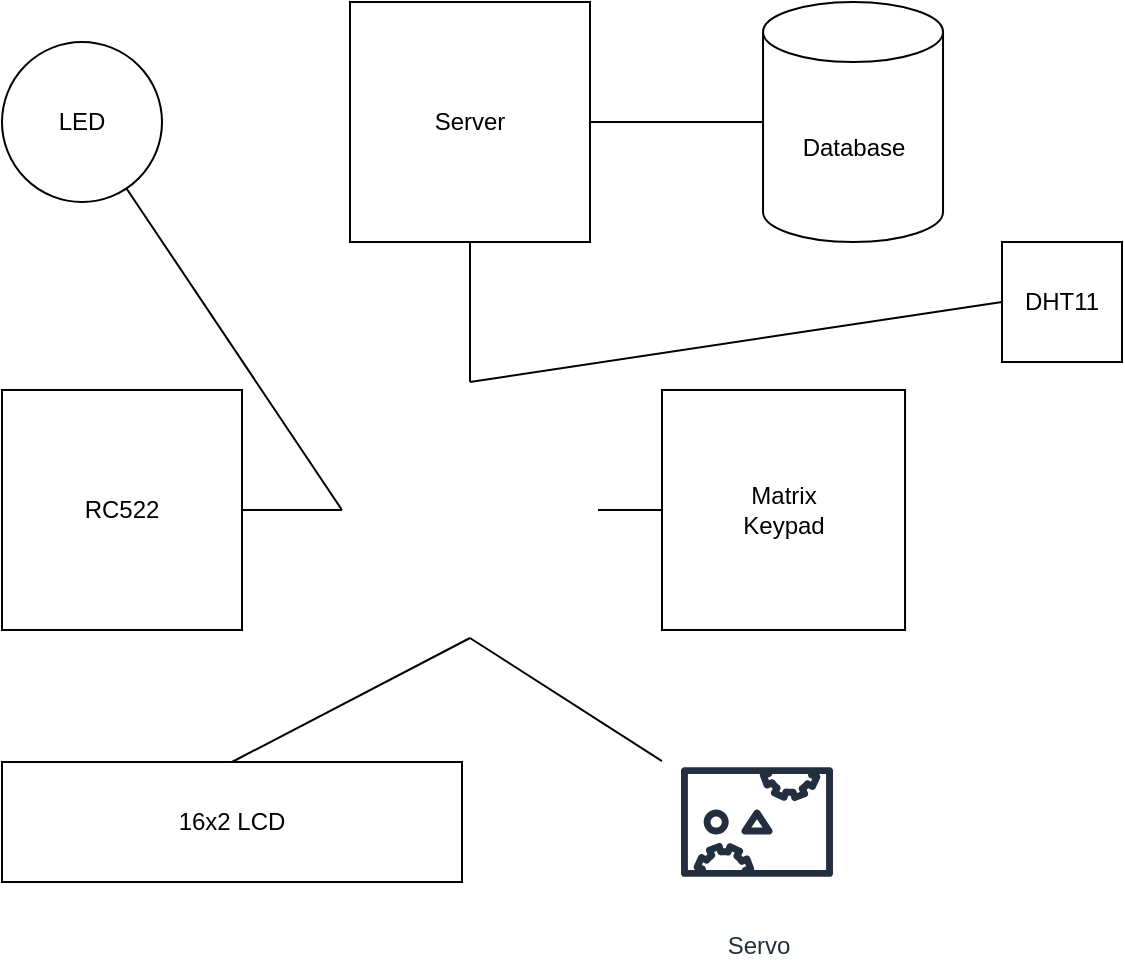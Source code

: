 <mxfile version="13.6.5">
    <diagram id="WzxqpJiS2n1zIwheQ644" name="Page-1">
        <mxGraphModel dx="1013" dy="412" grid="1" gridSize="10" guides="1" tooltips="1" connect="1" arrows="1" fold="1" page="1" pageScale="1" pageWidth="827" pageHeight="1169" math="0" shadow="0">
            <root>
                <mxCell id="0"/>
                <mxCell id="1" parent="0"/>
                <mxCell id="cs8YG74qEEKLoWsIEUot-1" value="Database" style="shape=cylinder3;whiteSpace=wrap;html=1;boundedLbl=1;backgroundOutline=1;size=15;" parent="1" vertex="1">
                    <mxGeometry x="530.52" y="10" width="90" height="120" as="geometry"/>
                </mxCell>
                <mxCell id="cs8YG74qEEKLoWsIEUot-2" value="" style="shape=image;html=1;verticalAlign=top;verticalLabelPosition=bottom;labelBackgroundColor=#ffffff;imageAspect=0;aspect=fixed;image=https://cdn4.iconfinder.com/data/icons/social-life/512/raspberry-pi-128.png" parent="1" vertex="1">
                    <mxGeometry x="320" y="200" width="128" height="128" as="geometry"/>
                </mxCell>
                <mxCell id="cs8YG74qEEKLoWsIEUot-3" value="RC522" style="rounded=0;whiteSpace=wrap;html=1;" parent="1" vertex="1">
                    <mxGeometry x="150" y="204" width="120" height="120" as="geometry"/>
                </mxCell>
                <mxCell id="cs8YG74qEEKLoWsIEUot-6" value="16x2 LCD" style="rounded=0;whiteSpace=wrap;html=1;" parent="1" vertex="1">
                    <mxGeometry x="150" y="390" width="230" height="60" as="geometry"/>
                </mxCell>
                <mxCell id="cs8YG74qEEKLoWsIEUot-10" value="" style="endArrow=none;html=1;entryX=0;entryY=0.5;entryDx=0;entryDy=0;exitX=1;exitY=0.5;exitDx=0;exitDy=0;" parent="1" source="cs8YG74qEEKLoWsIEUot-3" target="cs8YG74qEEKLoWsIEUot-2" edge="1">
                    <mxGeometry width="50" height="50" relative="1" as="geometry">
                        <mxPoint x="280" y="300" as="sourcePoint"/>
                        <mxPoint x="330" y="250" as="targetPoint"/>
                    </mxGeometry>
                </mxCell>
                <mxCell id="cs8YG74qEEKLoWsIEUot-11" value="" style="endArrow=none;html=1;entryX=0.5;entryY=1;entryDx=0;entryDy=0;exitX=0.5;exitY=0;exitDx=0;exitDy=0;" parent="1" source="cs8YG74qEEKLoWsIEUot-6" target="cs8YG74qEEKLoWsIEUot-2" edge="1">
                    <mxGeometry width="50" height="50" relative="1" as="geometry">
                        <mxPoint x="360" y="370" as="sourcePoint"/>
                        <mxPoint x="410" y="320" as="targetPoint"/>
                    </mxGeometry>
                </mxCell>
                <mxCell id="cs8YG74qEEKLoWsIEUot-12" value="Server" style="whiteSpace=wrap;html=1;aspect=fixed;" parent="1" vertex="1">
                    <mxGeometry x="324" y="10" width="120" height="120" as="geometry"/>
                </mxCell>
                <mxCell id="cs8YG74qEEKLoWsIEUot-13" value="" style="endArrow=none;html=1;entryX=0.5;entryY=1;entryDx=0;entryDy=0;exitX=0.5;exitY=0;exitDx=0;exitDy=0;" parent="1" source="cs8YG74qEEKLoWsIEUot-2" target="cs8YG74qEEKLoWsIEUot-12" edge="1">
                    <mxGeometry width="50" height="50" relative="1" as="geometry">
                        <mxPoint x="490" y="200" as="sourcePoint"/>
                        <mxPoint x="540" y="150" as="targetPoint"/>
                    </mxGeometry>
                </mxCell>
                <mxCell id="cs8YG74qEEKLoWsIEUot-15" value="Matrix&lt;br&gt;Keypad" style="whiteSpace=wrap;html=1;aspect=fixed;" parent="1" vertex="1">
                    <mxGeometry x="480" y="204" width="121.52" height="120" as="geometry"/>
                </mxCell>
                <mxCell id="cs8YG74qEEKLoWsIEUot-17" value="" style="endArrow=none;html=1;entryX=0;entryY=0.5;entryDx=0;entryDy=0;" parent="1" source="cs8YG74qEEKLoWsIEUot-2" target="cs8YG74qEEKLoWsIEUot-15" edge="1">
                    <mxGeometry width="50" height="50" relative="1" as="geometry">
                        <mxPoint x="460" y="290" as="sourcePoint"/>
                        <mxPoint x="510" y="240" as="targetPoint"/>
                    </mxGeometry>
                </mxCell>
                <mxCell id="cs8YG74qEEKLoWsIEUot-18" value="Servo" style="outlineConnect=0;fontColor=#232F3E;gradientColor=none;strokeColor=#232F3E;fillColor=#ffffff;dashed=0;verticalLabelPosition=bottom;verticalAlign=top;align=center;html=1;fontSize=12;fontStyle=0;aspect=fixed;shape=mxgraph.aws4.resourceIcon;resIcon=mxgraph.aws4.servo;" parent="1" vertex="1">
                    <mxGeometry x="480" y="372.5" width="95" height="95" as="geometry"/>
                </mxCell>
                <mxCell id="cs8YG74qEEKLoWsIEUot-19" value="" style="endArrow=none;html=1;entryX=0.5;entryY=1;entryDx=0;entryDy=0;" parent="1" source="cs8YG74qEEKLoWsIEUot-18" target="cs8YG74qEEKLoWsIEUot-2" edge="1">
                    <mxGeometry width="50" height="50" relative="1" as="geometry">
                        <mxPoint x="450" y="400" as="sourcePoint"/>
                        <mxPoint x="500" y="350" as="targetPoint"/>
                    </mxGeometry>
                </mxCell>
                <mxCell id="2" value="LED" style="ellipse;whiteSpace=wrap;html=1;aspect=fixed;" parent="1" vertex="1">
                    <mxGeometry x="150" y="30" width="80" height="80" as="geometry"/>
                </mxCell>
                <mxCell id="3" value="" style="endArrow=none;html=1;exitX=0;exitY=0.5;exitDx=0;exitDy=0;" parent="1" source="cs8YG74qEEKLoWsIEUot-2" target="2" edge="1">
                    <mxGeometry width="50" height="50" relative="1" as="geometry">
                        <mxPoint x="260" y="200" as="sourcePoint"/>
                        <mxPoint x="310" y="150" as="targetPoint"/>
                    </mxGeometry>
                </mxCell>
                <mxCell id="6" value="" style="endArrow=none;html=1;" edge="1" parent="1" source="cs8YG74qEEKLoWsIEUot-12" target="cs8YG74qEEKLoWsIEUot-1">
                    <mxGeometry width="50" height="50" relative="1" as="geometry">
                        <mxPoint x="444" y="120" as="sourcePoint"/>
                        <mxPoint x="514.711" y="70" as="targetPoint"/>
                    </mxGeometry>
                </mxCell>
                <mxCell id="4" value="DHT11" style="rounded=0;whiteSpace=wrap;html=1;" vertex="1" parent="1">
                    <mxGeometry x="650" y="130" width="60" height="60" as="geometry"/>
                </mxCell>
                <mxCell id="5" value="" style="endArrow=none;html=1;entryX=0;entryY=0.5;entryDx=0;entryDy=0;exitX=0.5;exitY=0;exitDx=0;exitDy=0;" edge="1" parent="1" source="cs8YG74qEEKLoWsIEUot-2" target="4">
                    <mxGeometry width="50" height="50" relative="1" as="geometry">
                        <mxPoint x="520" y="190" as="sourcePoint"/>
                        <mxPoint x="570" y="140" as="targetPoint"/>
                    </mxGeometry>
                </mxCell>
            </root>
        </mxGraphModel>
    </diagram>
</mxfile>